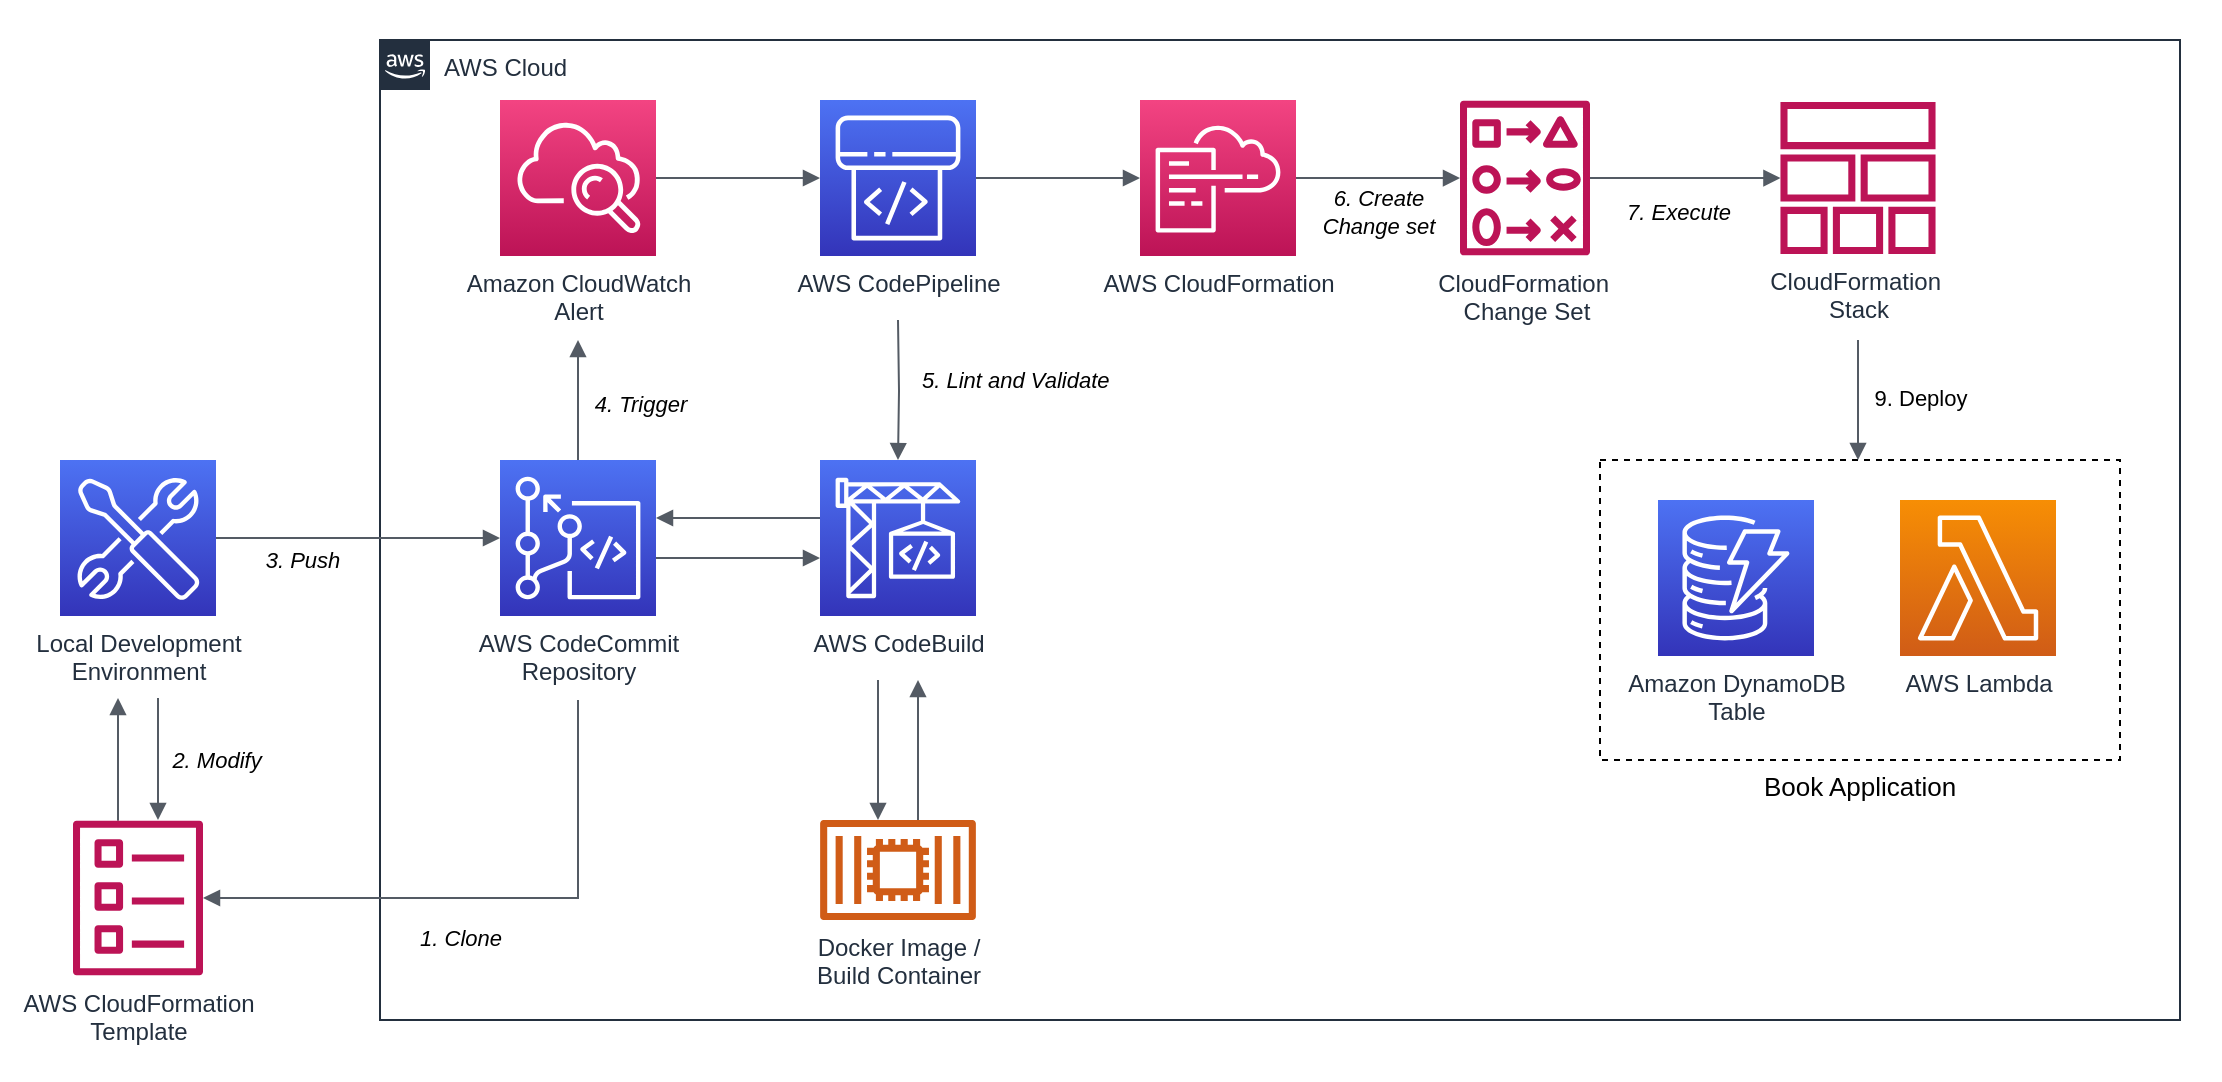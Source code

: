 <mxfile version="13.6.2" type="device"><diagram id="Zjh-4ZoRx-FGy_EZCnim" name="Page-1"><mxGraphModel dx="932" dy="666" grid="1" gridSize="10" guides="1" tooltips="1" connect="1" arrows="1" fold="1" page="1" pageScale="1" pageWidth="1400" pageHeight="850" math="0" shadow="0"><root><mxCell id="0"/><mxCell id="1" parent="0"/><mxCell id="xAu8WRtGa1iYVRQ2GGk4-38" value="" style="rounded=0;whiteSpace=wrap;html=1;align=left;strokeColor=none;" parent="1" vertex="1"><mxGeometry x="150" y="130" width="1110" height="540" as="geometry"/></mxCell><mxCell id="mqYHOT5nda2-XIR9dfaa-1" value="AWS Cloud" style="points=[[0,0],[0.25,0],[0.5,0],[0.75,0],[1,0],[1,0.25],[1,0.5],[1,0.75],[1,1],[0.75,1],[0.5,1],[0.25,1],[0,1],[0,0.75],[0,0.5],[0,0.25]];outlineConnect=0;gradientColor=none;html=1;whiteSpace=wrap;fontSize=12;fontStyle=0;shape=mxgraph.aws4.group;grIcon=mxgraph.aws4.group_aws_cloud_alt;strokeColor=#232F3E;fillColor=none;verticalAlign=top;align=left;spacingLeft=30;fontColor=#232F3E;dashed=0;" vertex="1" parent="1"><mxGeometry x="340" y="150" width="900" height="490" as="geometry"/></mxCell><mxCell id="mqYHOT5nda2-XIR9dfaa-5" value="" style="rounded=0;whiteSpace=wrap;html=1;verticalAlign=bottom;dashed=1;" vertex="1" parent="1"><mxGeometry x="950" y="360" width="260" height="150" as="geometry"/></mxCell><mxCell id="xAu8WRtGa1iYVRQ2GGk4-12" style="edgeStyle=orthogonalEdgeStyle;rounded=0;orthogonalLoop=1;jettySize=auto;html=1;endArrow=block;endFill=1;strokeColor=#545B64;" parent="1" edge="1"><mxGeometry relative="1" as="geometry"><mxPoint x="560" y="389" as="sourcePoint"/><mxPoint x="478" y="389" as="targetPoint"/></mxGeometry></mxCell><mxCell id="xAu8WRtGa1iYVRQ2GGk4-28" style="edgeStyle=orthogonalEdgeStyle;rounded=0;orthogonalLoop=1;jettySize=auto;html=1;endArrow=block;endFill=1;strokeColor=#545B64;" parent="1" edge="1"><mxGeometry relative="1" as="geometry"><mxPoint x="589" y="470" as="sourcePoint"/><mxPoint x="589" y="540.045" as="targetPoint"/></mxGeometry></mxCell><mxCell id="xAu8WRtGa1iYVRQ2GGk4-1" value="AWS CodeBuild" style="outlineConnect=0;fontColor=#232F3E;gradientColor=#4D72F3;gradientDirection=north;fillColor=#3334B9;strokeColor=#ffffff;dashed=0;verticalLabelPosition=bottom;verticalAlign=top;align=center;html=1;fontSize=12;fontStyle=0;aspect=fixed;shape=mxgraph.aws4.resourceIcon;resIcon=mxgraph.aws4.codebuild;" parent="1" vertex="1"><mxGeometry x="560" y="360" width="78" height="78" as="geometry"/></mxCell><mxCell id="xAu8WRtGa1iYVRQ2GGk4-14" style="edgeStyle=orthogonalEdgeStyle;rounded=0;orthogonalLoop=1;jettySize=auto;html=1;endArrow=block;endFill=1;strokeColor=#545B64;fontStyle=2" parent="1" target="xAu8WRtGa1iYVRQ2GGk4-6" edge="1"><mxGeometry relative="1" as="geometry"><mxPoint x="439" y="480" as="sourcePoint"/><Array as="points"><mxPoint x="439" y="579"/></Array></mxGeometry></mxCell><mxCell id="xAu8WRtGa1iYVRQ2GGk4-15" value="1. Clone" style="edgeLabel;html=1;align=center;verticalAlign=middle;resizable=0;points=[];fontStyle=2" parent="xAu8WRtGa1iYVRQ2GGk4-14" vertex="1" connectable="0"><mxGeometry x="-0.562" y="-1" relative="1" as="geometry"><mxPoint x="-58" y="56" as="offset"/></mxGeometry></mxCell><mxCell id="xAu8WRtGa1iYVRQ2GGk4-21" style="edgeStyle=orthogonalEdgeStyle;rounded=0;orthogonalLoop=1;jettySize=auto;html=1;endArrow=block;endFill=1;strokeColor=#545B64;fontStyle=2" parent="1" source="xAu8WRtGa1iYVRQ2GGk4-2" edge="1"><mxGeometry relative="1" as="geometry"><mxPoint x="439" y="300" as="targetPoint"/></mxGeometry></mxCell><mxCell id="xAu8WRtGa1iYVRQ2GGk4-34" value="4. Trigger" style="edgeLabel;html=1;align=center;verticalAlign=middle;resizable=0;points=[];fontStyle=2" parent="xAu8WRtGa1iYVRQ2GGk4-21" vertex="1" connectable="0"><mxGeometry x="-0.067" y="-2" relative="1" as="geometry"><mxPoint x="29" as="offset"/></mxGeometry></mxCell><mxCell id="xAu8WRtGa1iYVRQ2GGk4-2" value="AWS CodeCommit&lt;br&gt;Repository" style="outlineConnect=0;fontColor=#232F3E;gradientColor=#4D72F3;gradientDirection=north;fillColor=#3334B9;strokeColor=#ffffff;dashed=0;verticalLabelPosition=bottom;verticalAlign=top;align=center;html=1;fontSize=12;fontStyle=0;aspect=fixed;shape=mxgraph.aws4.resourceIcon;resIcon=mxgraph.aws4.codecommit;" parent="1" vertex="1"><mxGeometry x="400" y="360" width="78" height="78" as="geometry"/></mxCell><mxCell id="xAu8WRtGa1iYVRQ2GGk4-18" style="edgeStyle=orthogonalEdgeStyle;rounded=0;orthogonalLoop=1;jettySize=auto;html=1;endArrow=block;endFill=1;strokeColor=#545B64;" parent="1" target="xAu8WRtGa1iYVRQ2GGk4-1" edge="1"><mxGeometry relative="1" as="geometry"><mxPoint x="599" y="290" as="sourcePoint"/></mxGeometry></mxCell><mxCell id="xAu8WRtGa1iYVRQ2GGk4-31" style="edgeStyle=orthogonalEdgeStyle;rounded=0;orthogonalLoop=1;jettySize=auto;html=1;endArrow=block;endFill=1;strokeColor=#545B64;" parent="1" source="xAu8WRtGa1iYVRQ2GGk4-3" target="xAu8WRtGa1iYVRQ2GGk4-4" edge="1"><mxGeometry relative="1" as="geometry"/></mxCell><mxCell id="xAu8WRtGa1iYVRQ2GGk4-3" value="AWS CodePipeline" style="outlineConnect=0;fontColor=#232F3E;gradientColor=#4D72F3;gradientDirection=north;fillColor=#3334B9;strokeColor=#ffffff;dashed=0;verticalLabelPosition=bottom;verticalAlign=top;align=center;html=1;fontSize=12;fontStyle=0;aspect=fixed;shape=mxgraph.aws4.resourceIcon;resIcon=mxgraph.aws4.codepipeline;" parent="1" vertex="1"><mxGeometry x="560" y="180" width="78" height="78" as="geometry"/></mxCell><mxCell id="xAu8WRtGa1iYVRQ2GGk4-25" style="edgeStyle=orthogonalEdgeStyle;rounded=0;orthogonalLoop=1;jettySize=auto;html=1;endArrow=block;endFill=1;strokeColor=#545B64;" parent="1" source="xAu8WRtGa1iYVRQ2GGk4-7" target="xAu8WRtGa1iYVRQ2GGk4-5" edge="1"><mxGeometry relative="1" as="geometry"><mxPoint x="980" y="219" as="sourcePoint"/></mxGeometry></mxCell><mxCell id="xAu8WRtGa1iYVRQ2GGk4-4" value="AWS CloudFormation" style="outlineConnect=0;fontColor=#232F3E;gradientColor=#F34482;gradientDirection=north;fillColor=#BC1356;strokeColor=#ffffff;dashed=0;verticalLabelPosition=bottom;verticalAlign=top;align=center;html=1;fontSize=12;fontStyle=0;aspect=fixed;shape=mxgraph.aws4.resourceIcon;resIcon=mxgraph.aws4.cloudformation;" parent="1" vertex="1"><mxGeometry x="720" y="180" width="78" height="78" as="geometry"/></mxCell><mxCell id="mqYHOT5nda2-XIR9dfaa-4" style="edgeStyle=orthogonalEdgeStyle;rounded=0;orthogonalLoop=1;jettySize=auto;html=1;strokeColor=#545B64;endFill=1;endArrow=block;" edge="1" parent="1"><mxGeometry relative="1" as="geometry"><mxPoint x="1079" y="300" as="sourcePoint"/><mxPoint x="1079" y="360" as="targetPoint"/></mxGeometry></mxCell><mxCell id="mqYHOT5nda2-XIR9dfaa-6" value="9. Deploy" style="edgeLabel;html=1;align=center;verticalAlign=middle;resizable=0;points=[];" vertex="1" connectable="0" parent="mqYHOT5nda2-XIR9dfaa-4"><mxGeometry x="-0.033" y="2" relative="1" as="geometry"><mxPoint x="29" as="offset"/></mxGeometry></mxCell><mxCell id="xAu8WRtGa1iYVRQ2GGk4-5" value="CloudFormation&amp;nbsp;&lt;br&gt;Stack" style="outlineConnect=0;fontColor=#232F3E;gradientColor=none;fillColor=#BC1356;strokeColor=none;dashed=0;verticalLabelPosition=bottom;verticalAlign=top;align=center;html=1;fontSize=12;fontStyle=0;aspect=fixed;pointerEvents=1;shape=mxgraph.aws4.stack;" parent="1" vertex="1"><mxGeometry x="1040" y="181" width="78" height="76" as="geometry"/></mxCell><mxCell id="xAu8WRtGa1iYVRQ2GGk4-11" style="edgeStyle=orthogonalEdgeStyle;rounded=0;orthogonalLoop=1;jettySize=auto;html=1;endArrow=block;endFill=1;strokeColor=#545B64;" parent="1" source="xAu8WRtGa1iYVRQ2GGk4-6" edge="1"><mxGeometry relative="1" as="geometry"><mxPoint x="209" y="560.299" as="sourcePoint"/><mxPoint x="209" y="479" as="targetPoint"/><Array as="points"><mxPoint x="209" y="530"/><mxPoint x="209" y="530"/></Array></mxGeometry></mxCell><mxCell id="xAu8WRtGa1iYVRQ2GGk4-6" value="AWS CloudFormation &lt;br&gt;Template" style="outlineConnect=0;fontColor=#232F3E;gradientColor=none;fillColor=#BC1356;strokeColor=none;dashed=0;verticalLabelPosition=bottom;verticalAlign=top;align=center;html=1;fontSize=12;fontStyle=0;aspect=fixed;pointerEvents=1;shape=mxgraph.aws4.template;" parent="1" vertex="1"><mxGeometry x="186.5" y="540" width="65" height="78" as="geometry"/></mxCell><mxCell id="xAu8WRtGa1iYVRQ2GGk4-24" style="edgeStyle=orthogonalEdgeStyle;rounded=0;orthogonalLoop=1;jettySize=auto;html=1;endArrow=block;endFill=1;strokeColor=#545B64;" parent="1" source="xAu8WRtGa1iYVRQ2GGk4-4" target="xAu8WRtGa1iYVRQ2GGk4-7" edge="1"><mxGeometry relative="1" as="geometry"/></mxCell><mxCell id="xAu8WRtGa1iYVRQ2GGk4-36" value="6. Create&lt;br&gt;Change set" style="edgeLabel;html=1;align=center;verticalAlign=middle;resizable=0;points=[];fontStyle=2" parent="xAu8WRtGa1iYVRQ2GGk4-24" vertex="1" connectable="0"><mxGeometry x="-0.146" y="1" relative="1" as="geometry"><mxPoint x="6" y="18" as="offset"/></mxGeometry></mxCell><mxCell id="xAu8WRtGa1iYVRQ2GGk4-7" value="CloudFormation&amp;nbsp;&lt;br&gt;Change Set" style="outlineConnect=0;fontColor=#232F3E;gradientColor=none;fillColor=#BC1356;strokeColor=none;dashed=0;verticalLabelPosition=bottom;verticalAlign=top;align=center;html=1;fontSize=12;fontStyle=0;aspect=fixed;pointerEvents=1;shape=mxgraph.aws4.change_set;" parent="1" vertex="1"><mxGeometry x="880" y="180" width="65" height="78" as="geometry"/></mxCell><mxCell id="xAu8WRtGa1iYVRQ2GGk4-9" style="edgeStyle=orthogonalEdgeStyle;rounded=0;orthogonalLoop=1;jettySize=auto;html=1;strokeColor=#545B64;endFill=1;endArrow=block;fontStyle=2" parent="1" source="xAu8WRtGa1iYVRQ2GGk4-8" target="xAu8WRtGa1iYVRQ2GGk4-2" edge="1"><mxGeometry relative="1" as="geometry"><Array as="points"><mxPoint x="330" y="399"/><mxPoint x="330" y="399"/></Array></mxGeometry></mxCell><mxCell id="xAu8WRtGa1iYVRQ2GGk4-16" value="3. Push" style="edgeLabel;html=1;align=center;verticalAlign=middle;resizable=0;points=[];fontStyle=2" parent="xAu8WRtGa1iYVRQ2GGk4-9" vertex="1" connectable="0"><mxGeometry x="0.024" relative="1" as="geometry"><mxPoint x="-30" y="11" as="offset"/></mxGeometry></mxCell><mxCell id="xAu8WRtGa1iYVRQ2GGk4-8" value="Local Development &lt;br&gt;Environment" style="outlineConnect=0;fontColor=#232F3E;gradientColor=#4D72F3;gradientDirection=north;fillColor=#3334B9;strokeColor=#ffffff;dashed=0;verticalLabelPosition=bottom;verticalAlign=top;align=center;html=1;fontSize=12;fontStyle=0;aspect=fixed;shape=mxgraph.aws4.resourceIcon;resIcon=mxgraph.aws4.developer_tools;" parent="1" vertex="1"><mxGeometry x="180" y="360" width="78" height="78" as="geometry"/></mxCell><mxCell id="xAu8WRtGa1iYVRQ2GGk4-13" style="edgeStyle=orthogonalEdgeStyle;rounded=0;orthogonalLoop=1;jettySize=auto;html=1;endArrow=block;endFill=1;strokeColor=#545B64;" parent="1" edge="1"><mxGeometry relative="1" as="geometry"><mxPoint x="478" y="409" as="sourcePoint"/><mxPoint x="560" y="409" as="targetPoint"/></mxGeometry></mxCell><mxCell id="xAu8WRtGa1iYVRQ2GGk4-17" style="edgeStyle=orthogonalEdgeStyle;rounded=0;orthogonalLoop=1;jettySize=auto;html=1;endArrow=block;endFill=1;strokeColor=#545B64;fontStyle=2" parent="1" edge="1"><mxGeometry relative="1" as="geometry"><mxPoint x="229" y="479" as="sourcePoint"/><mxPoint x="229" y="540" as="targetPoint"/></mxGeometry></mxCell><mxCell id="xAu8WRtGa1iYVRQ2GGk4-30" value="2. Modify" style="edgeLabel;html=1;align=center;verticalAlign=middle;resizable=0;points=[];fontStyle=2" parent="xAu8WRtGa1iYVRQ2GGk4-17" vertex="1" connectable="0"><mxGeometry x="-0.213" y="1" relative="1" as="geometry"><mxPoint x="28" y="7" as="offset"/></mxGeometry></mxCell><mxCell id="xAu8WRtGa1iYVRQ2GGk4-22" style="edgeStyle=orthogonalEdgeStyle;rounded=0;orthogonalLoop=1;jettySize=auto;html=1;endArrow=block;endFill=1;strokeColor=#545B64;" parent="1" source="xAu8WRtGa1iYVRQ2GGk4-20" target="xAu8WRtGa1iYVRQ2GGk4-3" edge="1"><mxGeometry relative="1" as="geometry"/></mxCell><mxCell id="xAu8WRtGa1iYVRQ2GGk4-20" value="&lt;span style=&quot;text-align: left&quot;&gt;Amazon CloudWatch &lt;br&gt;Alert&lt;/span&gt;" style="outlineConnect=0;fontColor=#232F3E;gradientColor=#F34482;gradientDirection=north;fillColor=#BC1356;strokeColor=#ffffff;dashed=0;verticalLabelPosition=bottom;verticalAlign=top;align=center;html=1;fontSize=12;fontStyle=0;aspect=fixed;shape=mxgraph.aws4.resourceIcon;resIcon=mxgraph.aws4.cloudwatch;" parent="1" vertex="1"><mxGeometry x="400" y="180" width="78" height="78" as="geometry"/></mxCell><mxCell id="xAu8WRtGa1iYVRQ2GGk4-27" value="Docker Image /&lt;br&gt;Build Container" style="outlineConnect=0;fontColor=#232F3E;gradientColor=none;fillColor=#D05C17;strokeColor=none;dashed=0;verticalLabelPosition=bottom;verticalAlign=top;align=center;html=1;fontSize=12;fontStyle=0;aspect=fixed;pointerEvents=1;shape=mxgraph.aws4.container_2;" parent="1" vertex="1"><mxGeometry x="560" y="540" width="78" height="50" as="geometry"/></mxCell><mxCell id="xAu8WRtGa1iYVRQ2GGk4-29" value="5. Lint and Validate" style="edgeStyle=orthogonalEdgeStyle;rounded=0;orthogonalLoop=1;jettySize=auto;html=1;endArrow=block;endFill=1;strokeColor=#545B64;align=left;fontStyle=2" parent="1" edge="1"><mxGeometry x="1" y="150" relative="1" as="geometry"><mxPoint x="609" y="540.045" as="sourcePoint"/><mxPoint x="609" y="470" as="targetPoint"/><mxPoint x="150" y="-150" as="offset"/></mxGeometry></mxCell><mxCell id="xAu8WRtGa1iYVRQ2GGk4-37" value="7. Execute" style="edgeLabel;html=1;align=center;verticalAlign=middle;resizable=0;points=[];fontStyle=2" parent="1" vertex="1" connectable="0"><mxGeometry x="989" y="236" as="geometry"/></mxCell><mxCell id="mqYHOT5nda2-XIR9dfaa-2" value="AWS Lambda" style="outlineConnect=0;fontColor=#232F3E;gradientColor=#F78E04;gradientDirection=north;fillColor=#D05C17;strokeColor=#ffffff;dashed=0;verticalLabelPosition=bottom;verticalAlign=top;align=center;html=1;fontSize=12;fontStyle=0;aspect=fixed;shape=mxgraph.aws4.resourceIcon;resIcon=mxgraph.aws4.lambda;" vertex="1" parent="1"><mxGeometry x="1100" y="380" width="78" height="78" as="geometry"/></mxCell><mxCell id="mqYHOT5nda2-XIR9dfaa-3" value="Amazon DynamoDB&lt;br&gt;Table" style="outlineConnect=0;fontColor=#232F3E;gradientColor=#4D72F3;gradientDirection=north;fillColor=#3334B9;strokeColor=#ffffff;dashed=0;verticalLabelPosition=bottom;verticalAlign=top;align=center;html=1;fontSize=12;fontStyle=0;aspect=fixed;shape=mxgraph.aws4.resourceIcon;resIcon=mxgraph.aws4.dynamodb;" vertex="1" parent="1"><mxGeometry x="979" y="380" width="78" height="78" as="geometry"/></mxCell><mxCell id="mqYHOT5nda2-XIR9dfaa-8" value="Book Application" style="text;html=1;strokeColor=none;fillColor=none;align=center;verticalAlign=middle;whiteSpace=wrap;rounded=0;dashed=1;fontSize=13;" vertex="1" parent="1"><mxGeometry x="1020" y="513" width="120" height="20" as="geometry"/></mxCell></root></mxGraphModel></diagram></mxfile>